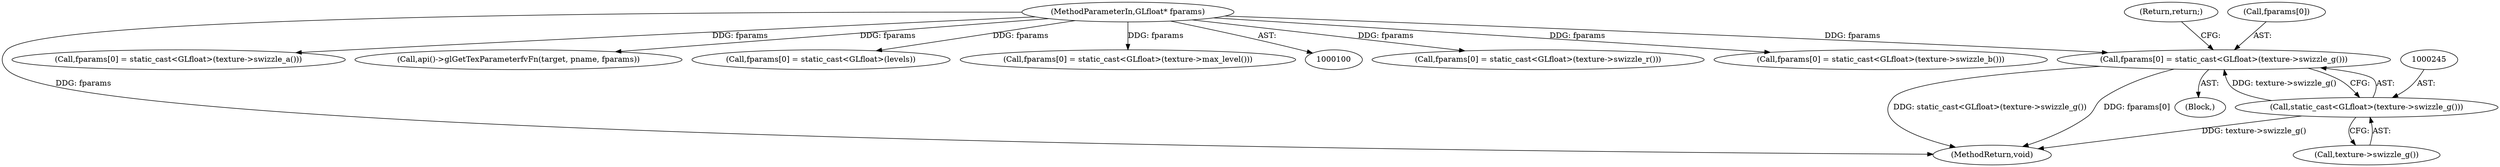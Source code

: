 digraph "0_Chrome_385508dc888ef15d272cdd2705b17996abc519d6@array" {
"1000240" [label="(Call,fparams[0] = static_cast<GLfloat>(texture->swizzle_g()))"];
"1000244" [label="(Call,static_cast<GLfloat>(texture->swizzle_g()))"];
"1000103" [label="(MethodParameterIn,GLfloat* fparams)"];
"1000246" [label="(Call,texture->swizzle_g())"];
"1000244" [label="(Call,static_cast<GLfloat>(texture->swizzle_g()))"];
"1000221" [label="(Call,fparams[0] = static_cast<GLfloat>(texture->swizzle_r()))"];
"1000259" [label="(Call,fparams[0] = static_cast<GLfloat>(texture->swizzle_b()))"];
"1000308" [label="(MethodReturn,void)"];
"1000278" [label="(Call,fparams[0] = static_cast<GLfloat>(texture->swizzle_a()))"];
"1000298" [label="(Call,api()->glGetTexParameterfvFn(target, pname, fparams))"];
"1000152" [label="(Call,fparams[0] = static_cast<GLfloat>(levels))"];
"1000254" [label="(Return,return;)"];
"1000239" [label="(Block,)"];
"1000103" [label="(MethodParameterIn,GLfloat* fparams)"];
"1000201" [label="(Call,fparams[0] = static_cast<GLfloat>(texture->max_level()))"];
"1000241" [label="(Call,fparams[0])"];
"1000240" [label="(Call,fparams[0] = static_cast<GLfloat>(texture->swizzle_g()))"];
"1000240" -> "1000239"  [label="AST: "];
"1000240" -> "1000244"  [label="CFG: "];
"1000241" -> "1000240"  [label="AST: "];
"1000244" -> "1000240"  [label="AST: "];
"1000254" -> "1000240"  [label="CFG: "];
"1000240" -> "1000308"  [label="DDG: static_cast<GLfloat>(texture->swizzle_g())"];
"1000240" -> "1000308"  [label="DDG: fparams[0]"];
"1000244" -> "1000240"  [label="DDG: texture->swizzle_g()"];
"1000103" -> "1000240"  [label="DDG: fparams"];
"1000244" -> "1000246"  [label="CFG: "];
"1000245" -> "1000244"  [label="AST: "];
"1000246" -> "1000244"  [label="AST: "];
"1000244" -> "1000308"  [label="DDG: texture->swizzle_g()"];
"1000103" -> "1000100"  [label="AST: "];
"1000103" -> "1000308"  [label="DDG: fparams"];
"1000103" -> "1000152"  [label="DDG: fparams"];
"1000103" -> "1000201"  [label="DDG: fparams"];
"1000103" -> "1000221"  [label="DDG: fparams"];
"1000103" -> "1000259"  [label="DDG: fparams"];
"1000103" -> "1000278"  [label="DDG: fparams"];
"1000103" -> "1000298"  [label="DDG: fparams"];
}

